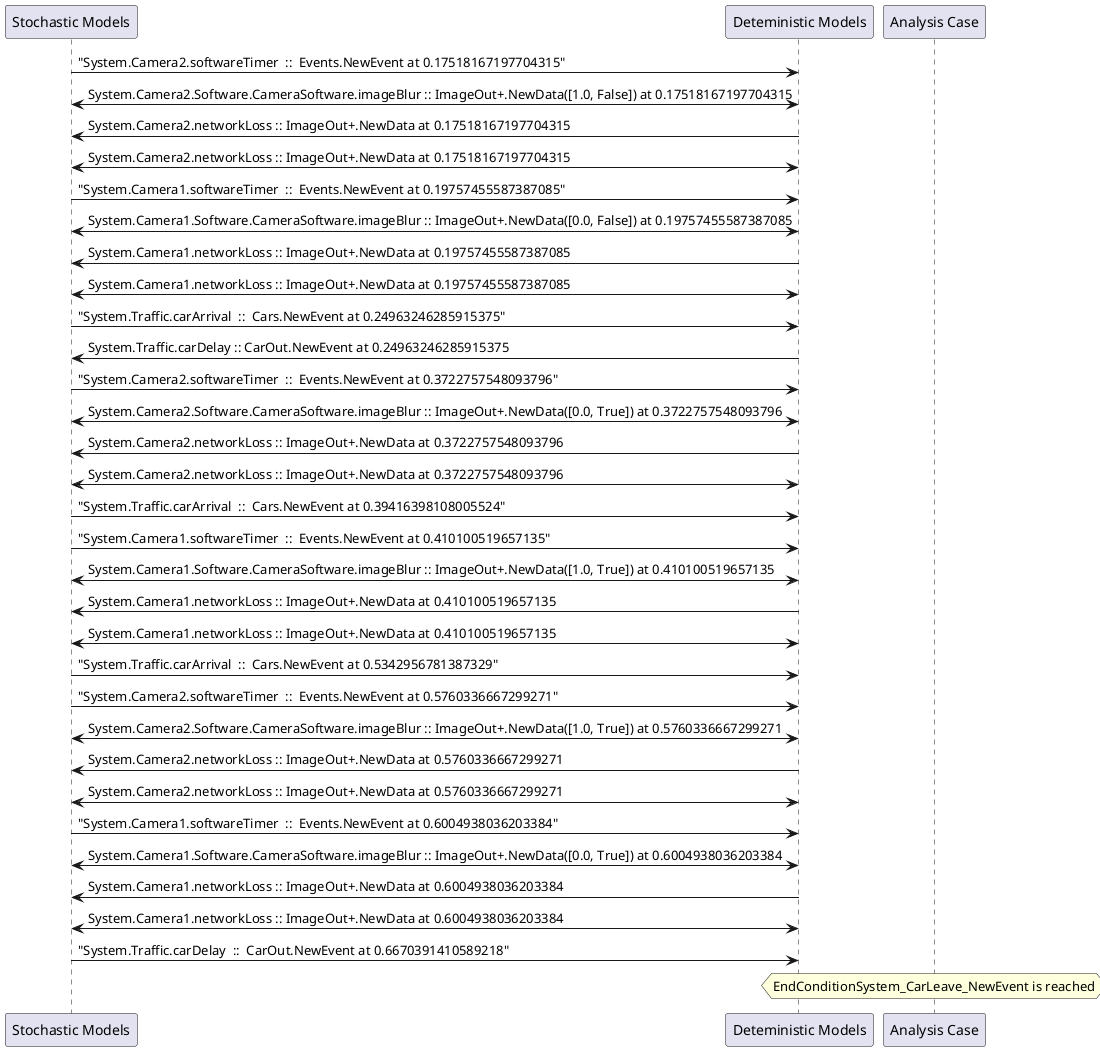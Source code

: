 
	@startuml
	participant "Stochastic Models" as stochmodel
	participant "Deteministic Models" as detmodel
	participant "Analysis Case" as analysis
	{12497_stop} stochmodel -> detmodel : "System.Camera2.softwareTimer  ::  Events.NewEvent at 0.17518167197704315"
detmodel <-> stochmodel : System.Camera2.Software.CameraSoftware.imageBlur :: ImageOut+.NewData([1.0, False]) at 0.17518167197704315
detmodel -> stochmodel : System.Camera2.networkLoss :: ImageOut+.NewData at 0.17518167197704315
detmodel <-> stochmodel : System.Camera2.networkLoss :: ImageOut+.NewData at 0.17518167197704315
{12482_stop} stochmodel -> detmodel : "System.Camera1.softwareTimer  ::  Events.NewEvent at 0.19757455587387085"
detmodel <-> stochmodel : System.Camera1.Software.CameraSoftware.imageBlur :: ImageOut+.NewData([0.0, False]) at 0.19757455587387085
detmodel -> stochmodel : System.Camera1.networkLoss :: ImageOut+.NewData at 0.19757455587387085
detmodel <-> stochmodel : System.Camera1.networkLoss :: ImageOut+.NewData at 0.19757455587387085
{12513_stop} stochmodel -> detmodel : "System.Traffic.carArrival  ::  Cars.NewEvent at 0.24963246285915375"
{12528_start} detmodel -> stochmodel : System.Traffic.carDelay :: CarOut.NewEvent at 0.24963246285915375
{12498_stop} stochmodel -> detmodel : "System.Camera2.softwareTimer  ::  Events.NewEvent at 0.3722757548093796"
detmodel <-> stochmodel : System.Camera2.Software.CameraSoftware.imageBlur :: ImageOut+.NewData([0.0, True]) at 0.3722757548093796
detmodel -> stochmodel : System.Camera2.networkLoss :: ImageOut+.NewData at 0.3722757548093796
detmodel <-> stochmodel : System.Camera2.networkLoss :: ImageOut+.NewData at 0.3722757548093796
{12514_stop} stochmodel -> detmodel : "System.Traffic.carArrival  ::  Cars.NewEvent at 0.39416398108005524"
{12483_stop} stochmodel -> detmodel : "System.Camera1.softwareTimer  ::  Events.NewEvent at 0.410100519657135"
detmodel <-> stochmodel : System.Camera1.Software.CameraSoftware.imageBlur :: ImageOut+.NewData([1.0, True]) at 0.410100519657135
detmodel -> stochmodel : System.Camera1.networkLoss :: ImageOut+.NewData at 0.410100519657135
detmodel <-> stochmodel : System.Camera1.networkLoss :: ImageOut+.NewData at 0.410100519657135
{12515_stop} stochmodel -> detmodel : "System.Traffic.carArrival  ::  Cars.NewEvent at 0.5342956781387329"
{12499_stop} stochmodel -> detmodel : "System.Camera2.softwareTimer  ::  Events.NewEvent at 0.5760336667299271"
detmodel <-> stochmodel : System.Camera2.Software.CameraSoftware.imageBlur :: ImageOut+.NewData([1.0, True]) at 0.5760336667299271
detmodel -> stochmodel : System.Camera2.networkLoss :: ImageOut+.NewData at 0.5760336667299271
detmodel <-> stochmodel : System.Camera2.networkLoss :: ImageOut+.NewData at 0.5760336667299271
{12484_stop} stochmodel -> detmodel : "System.Camera1.softwareTimer  ::  Events.NewEvent at 0.6004938036203384"
detmodel <-> stochmodel : System.Camera1.Software.CameraSoftware.imageBlur :: ImageOut+.NewData([0.0, True]) at 0.6004938036203384
detmodel -> stochmodel : System.Camera1.networkLoss :: ImageOut+.NewData at 0.6004938036203384
detmodel <-> stochmodel : System.Camera1.networkLoss :: ImageOut+.NewData at 0.6004938036203384
{12528_stop} stochmodel -> detmodel : "System.Traffic.carDelay  ::  CarOut.NewEvent at 0.6670391410589218"
{12528_start} <-> {12528_stop} : delay
hnote over analysis 
EndConditionSystem_CarLeave_NewEvent is reached
endnote
@enduml